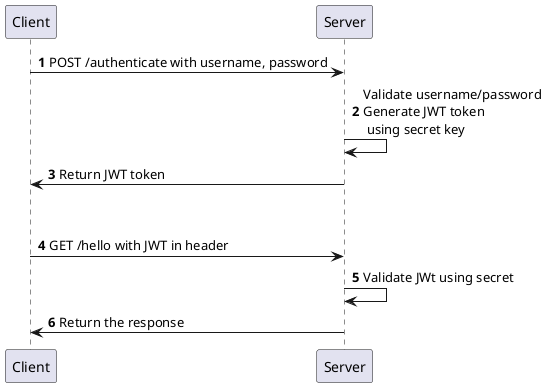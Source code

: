 @startuml
autonumber
Client -> Server : POST /authenticate with username, password
Server -> Server : Validate username/password\nGenerate JWT token\n using secret key
Server -> Client : Return JWT token
||40||
Client -> Server : GET /hello with JWT in header
Server -> Server : Validate JWt using secret
Server -> Client : Return the response
@enduml
